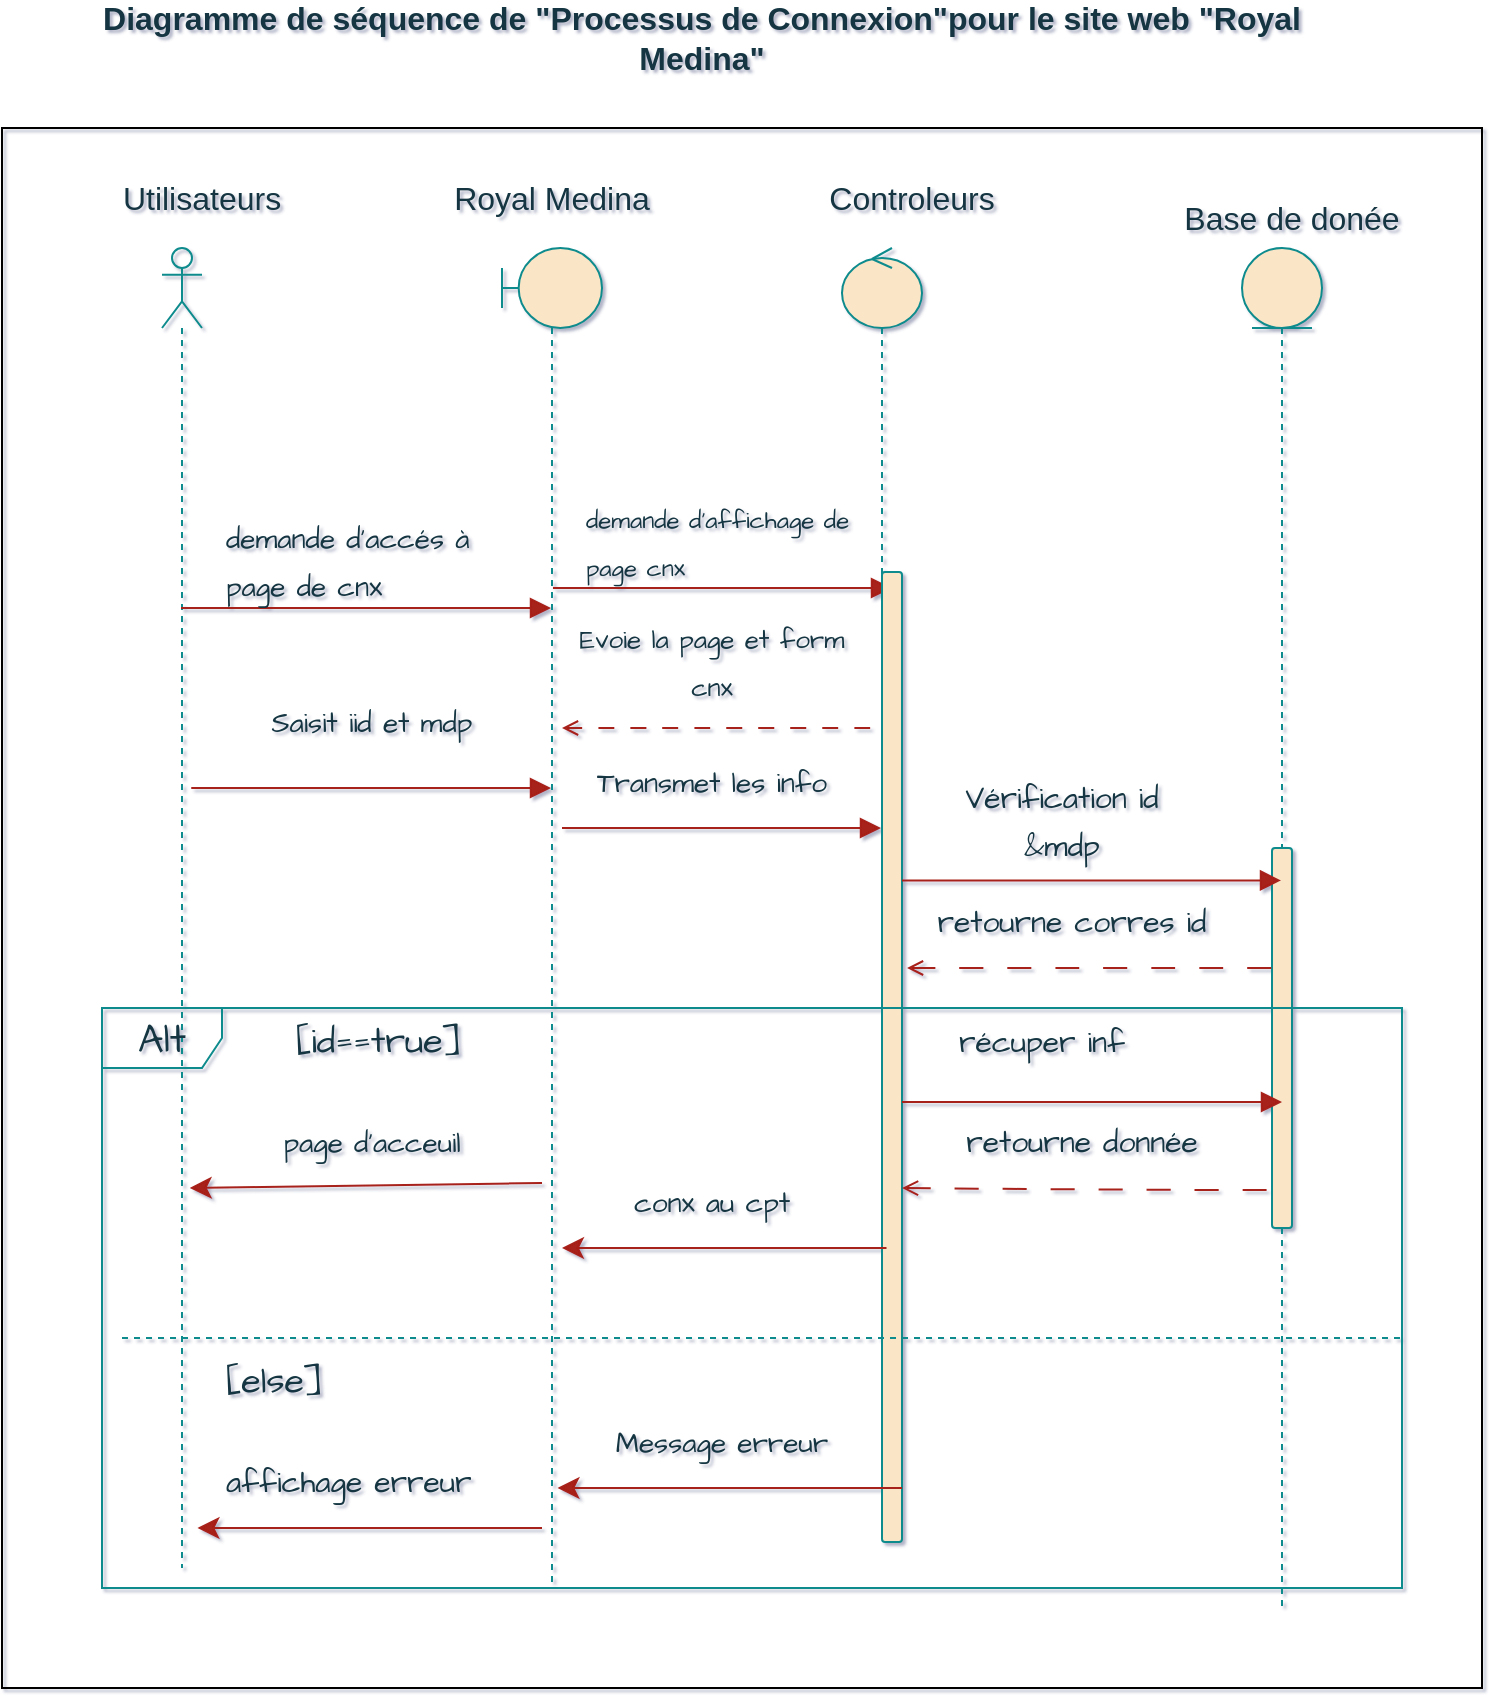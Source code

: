<mxfile version="22.1.9" type="github" pages="2">
  <diagram name="Page-1" id="Nd11_mU3OFcPKxNRGVO0">
    <mxGraphModel dx="1178" dy="902" grid="1" gridSize="10" guides="1" tooltips="1" connect="1" arrows="1" fold="1" page="0" pageScale="1" pageWidth="850" pageHeight="1100" math="0" shadow="1">
      <root>
        <mxCell id="0" />
        <mxCell id="1" parent="0" />
        <mxCell id="KlyAMwJV-SItp7Ch0cnU-1" value="" style="shape=umlLifeline;perimeter=lifelinePerimeter;whiteSpace=wrap;html=1;container=1;dropTarget=0;collapsible=0;recursiveResize=0;outlineConnect=0;portConstraint=eastwest;newEdgeStyle={&quot;curved&quot;:0,&quot;rounded&quot;:0};participant=umlActor;hachureGap=4;fontFamily=Architects Daughter;fontSource=https%3A%2F%2Ffonts.googleapis.com%2Fcss%3Ffamily%3DArchitects%2BDaughter;fontSize=20;fillStyle=auto;fillColor=none;strokeColor=#0F8B8D;gradientDirection=west;strokeWidth=1;shadow=0;glass=0;rounded=1;labelBackgroundColor=none;fontColor=#143642;" parent="1" vertex="1">
          <mxGeometry x="-80" y="-120" width="20" height="660" as="geometry" />
        </mxCell>
        <mxCell id="KlyAMwJV-SItp7Ch0cnU-2" value="" style="shape=umlLifeline;perimeter=lifelinePerimeter;whiteSpace=wrap;html=1;container=1;dropTarget=0;collapsible=0;recursiveResize=0;outlineConnect=0;portConstraint=eastwest;newEdgeStyle={&quot;curved&quot;:0,&quot;rounded&quot;:0};participant=umlBoundary;hachureGap=4;fontFamily=Architects Daughter;fontSource=https%3A%2F%2Ffonts.googleapis.com%2Fcss%3Ffamily%3DArchitects%2BDaughter;fontSize=20;size=40;labelBackgroundColor=none;fillColor=#FAE5C7;strokeColor=#0F8B8D;fontColor=#143642;rounded=1;" parent="1" vertex="1">
          <mxGeometry x="90" y="-120" width="50" height="670" as="geometry" />
        </mxCell>
        <mxCell id="KlyAMwJV-SItp7Ch0cnU-3" value="" style="shape=umlLifeline;perimeter=lifelinePerimeter;whiteSpace=wrap;html=1;container=1;dropTarget=0;collapsible=0;recursiveResize=0;outlineConnect=0;portConstraint=eastwest;newEdgeStyle={&quot;curved&quot;:0,&quot;rounded&quot;:0};participant=umlControl;hachureGap=4;fontFamily=Architects Daughter;fontSource=https%3A%2F%2Ffonts.googleapis.com%2Fcss%3Ffamily%3DArchitects%2BDaughter;fontSize=20;labelBackgroundColor=none;fillColor=#FAE5C7;strokeColor=#0F8B8D;fontColor=#143642;rounded=1;" parent="1" vertex="1">
          <mxGeometry x="260" y="-120" width="40" height="620" as="geometry" />
        </mxCell>
        <mxCell id="KlyAMwJV-SItp7Ch0cnU-4" value="" style="shape=umlLifeline;perimeter=lifelinePerimeter;whiteSpace=wrap;html=1;container=1;dropTarget=0;collapsible=0;recursiveResize=0;outlineConnect=0;portConstraint=eastwest;newEdgeStyle={&quot;curved&quot;:0,&quot;rounded&quot;:0};participant=umlEntity;hachureGap=4;fontFamily=Architects Daughter;fontSource=https%3A%2F%2Ffonts.googleapis.com%2Fcss%3Ffamily%3DArchitects%2BDaughter;fontSize=20;labelBackgroundColor=none;fillColor=#FAE5C7;strokeColor=#0F8B8D;fontColor=#143642;rounded=1;" parent="1" vertex="1">
          <mxGeometry x="460" y="-120" width="40" height="680" as="geometry" />
        </mxCell>
        <mxCell id="KlyAMwJV-SItp7Ch0cnU-26" value="" style="html=1;points=[[0,0,0,0,5],[0,1,0,0,-5],[1,0,0,0,5],[1,1,0,0,-5]];perimeter=orthogonalPerimeter;outlineConnect=0;targetShapes=umlLifeline;portConstraint=eastwest;newEdgeStyle={&quot;curved&quot;:0,&quot;rounded&quot;:0};hachureGap=4;fontFamily=Architects Daughter;fontSource=https%3A%2F%2Ffonts.googleapis.com%2Fcss%3Ffamily%3DArchitects%2BDaughter;fontSize=20;labelBackgroundColor=none;fillColor=#FAE5C7;strokeColor=#0F8B8D;fontColor=#143642;rounded=1;" parent="KlyAMwJV-SItp7Ch0cnU-4" vertex="1">
          <mxGeometry x="15" y="300" width="10" height="190" as="geometry" />
        </mxCell>
        <mxCell id="KlyAMwJV-SItp7Ch0cnU-5" value="" style="html=1;verticalAlign=bottom;endArrow=block;curved=1;hachureGap=4;fontFamily=Architects Daughter;fontSource=https%3A%2F%2Ffonts.googleapis.com%2Fcss%3Ffamily%3DArchitects%2BDaughter;fontSize=16;startSize=8;endSize=8;edgeStyle=none;labelBackgroundColor=none;strokeColor=#A8201A;fontColor=default;" parent="1" edge="1">
          <mxGeometry x="-0.022" y="70" width="80" relative="1" as="geometry">
            <mxPoint x="-70.5" y="60" as="sourcePoint" />
            <mxPoint x="114.5" y="60" as="targetPoint" />
            <Array as="points" />
            <mxPoint as="offset" />
          </mxGeometry>
        </mxCell>
        <mxCell id="KlyAMwJV-SItp7Ch0cnU-8" value="&lt;font style=&quot;font-size: 14px;&quot;&gt;demande d&#39;accés à page de cnx&lt;/font&gt;" style="text;strokeColor=none;fillColor=none;html=1;align=left;verticalAlign=middle;whiteSpace=wrap;rounded=1;fontSize=20;fontFamily=Architects Daughter;shadow=0;labelBackgroundColor=none;fontColor=#143642;" parent="1" vertex="1">
          <mxGeometry x="-50" y="20" width="130" height="30" as="geometry" />
        </mxCell>
        <mxCell id="KlyAMwJV-SItp7Ch0cnU-10" value="" style="html=1;verticalAlign=bottom;endArrow=none;curved=1;hachureGap=4;fontFamily=Architects Daughter;fontSource=https%3A%2F%2Ffonts.googleapis.com%2Fcss%3Ffamily%3DArchitects%2BDaughter;fontSize=16;startSize=6;endSize=5;edgeStyle=none;dashed=1;dashPattern=8 8;startArrow=open;startFill=0;endFill=0;strokeWidth=1;shadow=0;labelBackgroundColor=none;strokeColor=#A8201A;fontColor=default;" parent="1" edge="1">
          <mxGeometry x="-0.022" y="70" width="80" relative="1" as="geometry">
            <mxPoint x="120" y="120" as="sourcePoint" />
            <mxPoint x="284.5" y="120" as="targetPoint" />
            <Array as="points" />
            <mxPoint as="offset" />
          </mxGeometry>
        </mxCell>
        <mxCell id="KlyAMwJV-SItp7Ch0cnU-13" value="" style="html=1;verticalAlign=bottom;endArrow=block;curved=1;hachureGap=4;fontFamily=Architects Daughter;fontSource=https%3A%2F%2Ffonts.googleapis.com%2Fcss%3Ffamily%3DArchitects%2BDaughter;fontSize=16;startSize=8;endSize=8;edgeStyle=none;labelBackgroundColor=none;strokeColor=#A8201A;fontColor=default;" parent="1" edge="1">
          <mxGeometry x="-0.022" y="70" width="80" relative="1" as="geometry">
            <mxPoint x="115.5" y="50" as="sourcePoint" />
            <mxPoint x="285" y="50" as="targetPoint" />
            <Array as="points" />
            <mxPoint as="offset" />
          </mxGeometry>
        </mxCell>
        <mxCell id="KlyAMwJV-SItp7Ch0cnU-15" value="&lt;span style=&quot;font-size: 12px;&quot;&gt;demande d&#39;affichage de page cnx&lt;/span&gt;" style="text;html=1;strokeColor=none;fillColor=none;align=left;verticalAlign=middle;whiteSpace=wrap;rounded=1;fontSize=20;fontFamily=Architects Daughter;labelBackgroundColor=none;fontColor=#143642;" parent="1" vertex="1">
          <mxGeometry x="130" y="10" width="140" height="30" as="geometry" />
        </mxCell>
        <mxCell id="KlyAMwJV-SItp7Ch0cnU-19" value="&lt;font style=&quot;font-size: 13px;&quot;&gt;Evoie la page et form cnx&lt;/font&gt;" style="text;html=1;strokeColor=none;fillColor=none;align=center;verticalAlign=middle;whiteSpace=wrap;rounded=1;fontSize=20;fontFamily=Architects Daughter;labelBackgroundColor=none;fontColor=#143642;" parent="1" vertex="1">
          <mxGeometry x="125" y="70" width="140" height="30" as="geometry" />
        </mxCell>
        <mxCell id="KlyAMwJV-SItp7Ch0cnU-21" value="" style="html=1;verticalAlign=bottom;endArrow=block;curved=0;rounded=1;hachureGap=4;fontFamily=Architects Daughter;fontSource=https%3A%2F%2Ffonts.googleapis.com%2Fcss%3Ffamily%3DArchitects%2BDaughter;fontSize=16;startSize=8;endSize=8;edgeStyle=none;labelBackgroundColor=none;strokeColor=#A8201A;fontColor=default;" parent="1" edge="1">
          <mxGeometry x="0.25" y="10" width="80" relative="1" as="geometry">
            <mxPoint y="150" as="sourcePoint" />
            <mxPoint x="114.5" y="150" as="targetPoint" />
            <Array as="points">
              <mxPoint x="-70" y="150" />
            </Array>
            <mxPoint as="offset" />
          </mxGeometry>
        </mxCell>
        <mxCell id="KlyAMwJV-SItp7Ch0cnU-22" value="&lt;font style=&quot;font-size: 14px;&quot;&gt;&lt;font style=&quot;font-size: 14px;&quot;&gt;Sais&lt;/font&gt;it iid et mdp&lt;/font&gt;" style="text;html=1;strokeColor=none;fillColor=none;align=center;verticalAlign=middle;whiteSpace=wrap;rounded=1;fontSize=20;fontFamily=Architects Daughter;labelBackgroundColor=none;fontColor=#143642;" parent="1" vertex="1">
          <mxGeometry x="-60" y="100" width="170" height="30" as="geometry" />
        </mxCell>
        <mxCell id="KlyAMwJV-SItp7Ch0cnU-23" value="" style="html=1;verticalAlign=bottom;endArrow=block;curved=0;rounded=1;hachureGap=4;fontFamily=Architects Daughter;fontSource=https%3A%2F%2Ffonts.googleapis.com%2Fcss%3Ffamily%3DArchitects%2BDaughter;fontSize=16;startSize=8;endSize=8;edgeStyle=none;labelBackgroundColor=none;strokeColor=#A8201A;fontColor=default;" parent="1" target="KlyAMwJV-SItp7Ch0cnU-3" edge="1">
          <mxGeometry x="0.25" y="10" width="80" relative="1" as="geometry">
            <mxPoint x="120" y="170" as="sourcePoint" />
            <mxPoint x="234.5" y="170" as="targetPoint" />
            <Array as="points" />
            <mxPoint as="offset" />
          </mxGeometry>
        </mxCell>
        <mxCell id="KlyAMwJV-SItp7Ch0cnU-24" value="&lt;span style=&quot;font-size: 14px;&quot;&gt;Transmet les info&lt;/span&gt;" style="text;html=1;strokeColor=none;fillColor=none;align=center;verticalAlign=middle;whiteSpace=wrap;rounded=1;fontSize=20;fontFamily=Architects Daughter;labelBackgroundColor=none;fontColor=#143642;" parent="1" vertex="1">
          <mxGeometry x="110" y="130" width="170" height="30" as="geometry" />
        </mxCell>
        <mxCell id="KlyAMwJV-SItp7Ch0cnU-16" value="" style="html=1;points=[[0,0,0,0,5],[0,1,0,0,-5],[1,0,0,0,5],[1,1,0,0,-5]];perimeter=orthogonalPerimeter;outlineConnect=0;targetShapes=umlLifeline;portConstraint=eastwest;newEdgeStyle={&quot;curved&quot;:0,&quot;rounded&quot;:0};hachureGap=4;fontFamily=Architects Daughter;fontSource=https%3A%2F%2Ffonts.googleapis.com%2Fcss%3Ffamily%3DArchitects%2BDaughter;fontSize=20;labelBackgroundColor=none;fillColor=#FAE5C7;strokeColor=#0F8B8D;fontColor=#143642;rounded=1;" parent="1" vertex="1">
          <mxGeometry x="280" y="42" width="10" height="485" as="geometry" />
        </mxCell>
        <mxCell id="KlyAMwJV-SItp7Ch0cnU-28" value="&lt;span style=&quot;font-size: 15px;&quot;&gt;Vérification id &amp;amp;mdp&lt;/span&gt;" style="text;html=1;strokeColor=none;fillColor=none;align=center;verticalAlign=middle;whiteSpace=wrap;rounded=1;fontSize=20;fontFamily=Architects Daughter;labelBackgroundColor=none;fontColor=#143642;" parent="1" vertex="1">
          <mxGeometry x="310" y="150" width="120" height="30" as="geometry" />
        </mxCell>
        <mxCell id="KlyAMwJV-SItp7Ch0cnU-29" value="" style="html=1;verticalAlign=bottom;endArrow=none;hachureGap=4;fontFamily=Architects Daughter;fontSource=https%3A%2F%2Ffonts.googleapis.com%2Fcss%3Ffamily%3DArchitects%2BDaughter;fontSize=16;edgeStyle=none;startArrow=open;startFill=0;endFill=0;curved=1;dashed=1;dashPattern=12 12;movable=1;resizable=1;rotatable=1;deletable=1;editable=1;locked=0;connectable=1;endSize=5;labelBackgroundColor=none;strokeColor=#A8201A;fontColor=default;" parent="1" edge="1" target="KlyAMwJV-SItp7Ch0cnU-4">
          <mxGeometry x="0.25" y="10" width="80" relative="1" as="geometry">
            <mxPoint x="292.5" y="240" as="sourcePoint" />
            <mxPoint x="430" y="240" as="targetPoint" />
            <Array as="points" />
            <mxPoint as="offset" />
          </mxGeometry>
        </mxCell>
        <mxCell id="KlyAMwJV-SItp7Ch0cnU-30" value="&lt;font style=&quot;font-size: 15px;&quot;&gt;retourne corres id&lt;/font&gt;" style="text;html=1;strokeColor=none;fillColor=none;align=center;verticalAlign=middle;whiteSpace=wrap;rounded=1;fontSize=20;fontFamily=Architects Daughter;labelBackgroundColor=none;fontColor=#143642;" parent="1" vertex="1">
          <mxGeometry x="300" y="200" width="150" height="30" as="geometry" />
        </mxCell>
        <mxCell id="KlyAMwJV-SItp7Ch0cnU-31" value="Alt" style="shape=umlFrame;whiteSpace=wrap;html=1;pointerEvents=0;hachureGap=4;fontFamily=Architects Daughter;fontSource=https%3A%2F%2Ffonts.googleapis.com%2Fcss%3Ffamily%3DArchitects%2BDaughter;fontSize=20;fillColor=none;strokeColor=#0F8B8D;labelBackgroundColor=none;fontColor=#143642;rounded=1;" parent="1" vertex="1">
          <mxGeometry x="-110" y="260" width="650" height="290" as="geometry" />
        </mxCell>
        <mxCell id="KlyAMwJV-SItp7Ch0cnU-32" value="&lt;font style=&quot;font-size: 18px;&quot;&gt;[id==true]&lt;/font&gt;" style="text;html=1;strokeColor=none;fillColor=none;align=left;verticalAlign=middle;whiteSpace=wrap;rounded=1;fontSize=20;fontFamily=Architects Daughter;labelBackgroundColor=none;fontColor=#143642;" parent="1" vertex="1">
          <mxGeometry x="-15" y="260" width="60" height="30" as="geometry" />
        </mxCell>
        <mxCell id="KlyAMwJV-SItp7Ch0cnU-33" value="" style="html=1;verticalAlign=bottom;endArrow=block;curved=1;hachureGap=4;fontFamily=Architects Daughter;fontSource=https%3A%2F%2Ffonts.googleapis.com%2Fcss%3Ffamily%3DArchitects%2BDaughter;fontSize=16;startSize=8;endSize=8;edgeStyle=none;labelBackgroundColor=none;strokeColor=#A8201A;fontColor=default;" parent="1" edge="1">
          <mxGeometry x="0.25" y="10" width="80" relative="1" as="geometry">
            <mxPoint x="290" y="307" as="sourcePoint" />
            <mxPoint x="480" y="307" as="targetPoint" />
            <Array as="points" />
            <mxPoint as="offset" />
          </mxGeometry>
        </mxCell>
        <mxCell id="KlyAMwJV-SItp7Ch0cnU-34" value="&lt;span style=&quot;font-size: 15px;&quot;&gt;récuper inf&lt;/span&gt;" style="text;html=1;strokeColor=none;fillColor=none;align=center;verticalAlign=middle;whiteSpace=wrap;rounded=1;fontSize=20;fontFamily=Architects Daughter;labelBackgroundColor=none;fontColor=#143642;" parent="1" vertex="1">
          <mxGeometry x="300" y="260" width="120" height="30" as="geometry" />
        </mxCell>
        <mxCell id="KlyAMwJV-SItp7Ch0cnU-35" value="" style="html=1;verticalAlign=bottom;endArrow=none;hachureGap=4;fontFamily=Architects Daughter;fontSource=https%3A%2F%2Ffonts.googleapis.com%2Fcss%3Ffamily%3DArchitects%2BDaughter;fontSize=16;edgeStyle=none;startArrow=open;startFill=0;endFill=0;curved=1;dashed=1;dashPattern=12 12;movable=1;resizable=1;rotatable=1;deletable=1;editable=1;locked=0;connectable=1;endSize=5;labelBackgroundColor=none;strokeColor=#A8201A;fontColor=default;" parent="1" edge="1">
          <mxGeometry x="0.25" y="10" width="80" relative="1" as="geometry">
            <mxPoint x="290" y="350" as="sourcePoint" />
            <mxPoint x="475" y="351" as="targetPoint" />
            <Array as="points">
              <mxPoint x="400" y="351" />
            </Array>
            <mxPoint as="offset" />
          </mxGeometry>
        </mxCell>
        <mxCell id="KlyAMwJV-SItp7Ch0cnU-36" value="&lt;span style=&quot;font-size: 15px;&quot;&gt;retourne donnée&lt;/span&gt;" style="text;html=1;strokeColor=none;fillColor=none;align=center;verticalAlign=middle;whiteSpace=wrap;rounded=1;fontSize=20;fontFamily=Architects Daughter;labelBackgroundColor=none;fontColor=#143642;" parent="1" vertex="1">
          <mxGeometry x="310" y="310" width="140" height="30" as="geometry" />
        </mxCell>
        <mxCell id="KlyAMwJV-SItp7Ch0cnU-37" value="" style="html=1;verticalAlign=bottom;endArrow=none;curved=0;rounded=1;hachureGap=4;fontFamily=Architects Daughter;fontSource=https%3A%2F%2Ffonts.googleapis.com%2Fcss%3Ffamily%3DArchitects%2BDaughter;fontSize=16;startSize=8;endSize=8;edgeStyle=none;endFill=0;startArrow=classic;startFill=1;labelBackgroundColor=none;strokeColor=#A8201A;fontColor=default;" parent="1" edge="1">
          <mxGeometry x="0.25" y="10" width="80" relative="1" as="geometry">
            <mxPoint x="120" y="380" as="sourcePoint" />
            <mxPoint x="282.25" y="380" as="targetPoint" />
            <Array as="points" />
            <mxPoint as="offset" />
          </mxGeometry>
        </mxCell>
        <mxCell id="KlyAMwJV-SItp7Ch0cnU-38" value="&lt;span style=&quot;font-size: 14px;&quot;&gt;conx au cpt&lt;/span&gt;" style="text;html=1;strokeColor=none;fillColor=none;align=center;verticalAlign=middle;whiteSpace=wrap;rounded=1;fontSize=20;fontFamily=Architects Daughter;labelBackgroundColor=none;fontColor=#143642;" parent="1" vertex="1">
          <mxGeometry x="110" y="340" width="170" height="30" as="geometry" />
        </mxCell>
        <mxCell id="KlyAMwJV-SItp7Ch0cnU-40" value="&lt;span style=&quot;font-size: 14px;&quot;&gt;page d&#39;acceuil&lt;/span&gt;" style="text;html=1;strokeColor=none;fillColor=none;align=center;verticalAlign=middle;whiteSpace=wrap;rounded=1;fontSize=20;fontFamily=Architects Daughter;labelBackgroundColor=none;fontColor=#143642;" parent="1" vertex="1">
          <mxGeometry x="-60" y="310" width="170" height="30" as="geometry" />
        </mxCell>
        <mxCell id="KlyAMwJV-SItp7Ch0cnU-45" value="" style="line;strokeWidth=1;html=1;hachureGap=4;fontFamily=Architects Daughter;fontSource=https%3A%2F%2Ffonts.googleapis.com%2Fcss%3Ffamily%3DArchitects%2BDaughter;fontSize=20;dashed=1;labelBackgroundColor=none;fillColor=#FAE5C7;strokeColor=#0F8B8D;fontColor=#143642;rounded=1;" parent="1" vertex="1">
          <mxGeometry x="-100" y="420" width="640" height="10" as="geometry" />
        </mxCell>
        <mxCell id="KlyAMwJV-SItp7Ch0cnU-46" value="&lt;font style=&quot;font-size: 18px;&quot;&gt;[else]&lt;/font&gt;" style="text;html=1;strokeColor=none;fillColor=none;align=left;verticalAlign=middle;whiteSpace=wrap;rounded=1;fontSize=20;fontFamily=Architects Daughter;labelBackgroundColor=none;fontColor=#143642;" parent="1" vertex="1">
          <mxGeometry x="-50" y="430" width="60" height="30" as="geometry" />
        </mxCell>
        <mxCell id="KlyAMwJV-SItp7Ch0cnU-47" value="" style="html=1;verticalAlign=bottom;endArrow=none;curved=0;rounded=1;hachureGap=4;fontFamily=Architects Daughter;fontSource=https%3A%2F%2Ffonts.googleapis.com%2Fcss%3Ffamily%3DArchitects%2BDaughter;fontSize=16;startSize=8;endSize=8;edgeStyle=none;endFill=0;startArrow=classic;startFill=1;labelBackgroundColor=none;strokeColor=#A8201A;fontColor=default;" parent="1" edge="1">
          <mxGeometry x="0.25" y="10" width="80" relative="1" as="geometry">
            <mxPoint x="117.75" y="500" as="sourcePoint" />
            <mxPoint x="290" y="500" as="targetPoint" />
            <Array as="points">
              <mxPoint x="117.75" y="500" />
            </Array>
            <mxPoint as="offset" />
          </mxGeometry>
        </mxCell>
        <mxCell id="KlyAMwJV-SItp7Ch0cnU-48" value="" style="html=1;verticalAlign=bottom;endArrow=none;curved=0;rounded=1;hachureGap=4;fontFamily=Architects Daughter;fontSource=https%3A%2F%2Ffonts.googleapis.com%2Fcss%3Ffamily%3DArchitects%2BDaughter;fontSize=16;startSize=8;endSize=8;edgeStyle=none;endFill=0;startArrow=classic;startFill=1;labelBackgroundColor=none;strokeColor=#A8201A;fontColor=default;" parent="1" edge="1">
          <mxGeometry x="0.25" y="10" width="80" relative="1" as="geometry">
            <mxPoint x="-62.25" y="520" as="sourcePoint" />
            <mxPoint x="110" y="520" as="targetPoint" />
            <Array as="points">
              <mxPoint x="-62.25" y="520" />
            </Array>
            <mxPoint as="offset" />
          </mxGeometry>
        </mxCell>
        <mxCell id="KlyAMwJV-SItp7Ch0cnU-49" value="&lt;span style=&quot;font-size: 14px;&quot;&gt;Message erreur&lt;/span&gt;" style="text;html=1;strokeColor=none;fillColor=none;align=center;verticalAlign=middle;whiteSpace=wrap;rounded=1;fontSize=20;fontFamily=Architects Daughter;labelBackgroundColor=none;fontColor=#143642;" parent="1" vertex="1">
          <mxGeometry x="115" y="460" width="170" height="30" as="geometry" />
        </mxCell>
        <mxCell id="KlyAMwJV-SItp7Ch0cnU-50" value="&lt;font style=&quot;font-size: 15px;&quot;&gt;affichage erreur&lt;/font&gt;" style="text;html=1;strokeColor=none;fillColor=none;align=left;verticalAlign=middle;whiteSpace=wrap;rounded=1;fontSize=20;fontFamily=Architects Daughter;labelBackgroundColor=none;fontColor=#143642;" parent="1" vertex="1">
          <mxGeometry x="-50" y="480" width="170" height="30" as="geometry" />
        </mxCell>
        <mxCell id="NkfsUy3mcS2_WnQtPZab-2" value="Base de donée" style="text;html=1;strokeColor=none;fillColor=none;align=center;verticalAlign=middle;whiteSpace=wrap;rounded=0;fontSize=16;fontColor=#143642;" vertex="1" parent="1">
          <mxGeometry x="420" y="-150" width="130" height="30" as="geometry" />
        </mxCell>
        <mxCell id="NkfsUy3mcS2_WnQtPZab-3" value="Controleurs" style="text;html=1;strokeColor=none;fillColor=none;align=center;verticalAlign=middle;whiteSpace=wrap;rounded=0;fontSize=16;fontColor=#143642;" vertex="1" parent="1">
          <mxGeometry x="250" y="-160" width="90" height="30" as="geometry" />
        </mxCell>
        <mxCell id="NkfsUy3mcS2_WnQtPZab-4" value="Royal Medina" style="text;html=1;strokeColor=none;fillColor=none;align=center;verticalAlign=middle;whiteSpace=wrap;rounded=0;fontSize=16;fontColor=#143642;" vertex="1" parent="1">
          <mxGeometry x="60" y="-160" width="110" height="30" as="geometry" />
        </mxCell>
        <mxCell id="NkfsUy3mcS2_WnQtPZab-5" value="Utilisateurs" style="text;html=1;strokeColor=none;fillColor=none;align=center;verticalAlign=middle;whiteSpace=wrap;rounded=0;fontSize=16;fontColor=#143642;" vertex="1" parent="1">
          <mxGeometry x="-90" y="-160" width="60" height="30" as="geometry" />
        </mxCell>
        <mxCell id="NkfsUy3mcS2_WnQtPZab-7" value="" style="html=1;verticalAlign=bottom;endArrow=block;curved=0;rounded=1;hachureGap=4;fontFamily=Architects Daughter;fontSource=https%3A%2F%2Ffonts.googleapis.com%2Fcss%3Ffamily%3DArchitects%2BDaughter;fontSize=16;startSize=8;endSize=8;edgeStyle=none;labelBackgroundColor=none;strokeColor=#A8201A;fontColor=default;exitX=1;exitY=0.318;exitDx=0;exitDy=0;exitPerimeter=0;" edge="1" parent="1" source="KlyAMwJV-SItp7Ch0cnU-16" target="KlyAMwJV-SItp7Ch0cnU-4">
          <mxGeometry x="0.25" y="10" width="80" relative="1" as="geometry">
            <mxPoint x="300" y="199" as="sourcePoint" />
            <mxPoint x="460" y="199" as="targetPoint" />
            <Array as="points" />
            <mxPoint as="offset" />
          </mxGeometry>
        </mxCell>
        <mxCell id="NkfsUy3mcS2_WnQtPZab-10" value="" style="html=1;verticalAlign=bottom;endArrow=none;curved=0;rounded=1;hachureGap=4;fontFamily=Architects Daughter;fontSource=https%3A%2F%2Ffonts.googleapis.com%2Fcss%3Ffamily%3DArchitects%2BDaughter;fontSize=16;startSize=8;endSize=8;edgeStyle=none;endFill=0;startArrow=classic;startFill=1;labelBackgroundColor=none;strokeColor=#A8201A;fontColor=default;entryX=0;entryY=0.25;entryDx=0;entryDy=0;" edge="1" parent="1" target="KlyAMwJV-SItp7Ch0cnU-38">
          <mxGeometry x="0.25" y="10" width="80" relative="1" as="geometry">
            <mxPoint x="-66.12" y="350" as="sourcePoint" />
            <mxPoint x="96.13" y="350" as="targetPoint" />
            <Array as="points" />
            <mxPoint as="offset" />
          </mxGeometry>
        </mxCell>
        <mxCell id="NkfsUy3mcS2_WnQtPZab-12" value="" style="rounded=0;whiteSpace=wrap;html=1;fontSize=16;fillColor=none;" vertex="1" parent="1">
          <mxGeometry x="-160" y="-180" width="740" height="780" as="geometry" />
        </mxCell>
        <mxCell id="NkfsUy3mcS2_WnQtPZab-13" value="Diagramme de séquence de &quot;Processus de Connexion&quot;pour le site web &quot;Royal Medina&quot;" style="text;strokeColor=none;fillColor=none;html=1;align=center;verticalAlign=middle;whiteSpace=wrap;rounded=0;fontSize=16;fontColor=#143642;fontStyle=1" vertex="1" parent="1">
          <mxGeometry x="-130" y="-240" width="640" height="30" as="geometry" />
        </mxCell>
      </root>
    </mxGraphModel>
  </diagram>
  <diagram id="1dqXkTVln_4vb1Qr-e7x" name="Page-2">
    <mxGraphModel dx="1178" dy="1302" grid="1" gridSize="10" guides="1" tooltips="1" connect="1" arrows="1" fold="1" page="0" pageScale="1" pageWidth="850" pageHeight="1100" background="none" math="0" shadow="0">
      <root>
        <mxCell id="0" />
        <mxCell id="1" parent="0" />
        <mxCell id="XS9TiAXak9buhpkxVTVv-3" value="" style="rounded=0;whiteSpace=wrap;html=1;fontSize=16;fillColor=none;" vertex="1" parent="1">
          <mxGeometry x="170" y="-430" width="140" height="60" as="geometry" />
        </mxCell>
        <mxCell id="XS9TiAXak9buhpkxVTVv-6" value="" style="shape=umlLifeline;perimeter=lifelinePerimeter;whiteSpace=wrap;html=1;container=1;dropTarget=0;collapsible=0;recursiveResize=0;outlineConnect=0;portConstraint=eastwest;newEdgeStyle={&quot;curved&quot;:0,&quot;rounded&quot;:0};participant=umlActor;strokeColor=#333333;fontSize=16;fontColor=#1A1A1A;fillColor=#5D7F99;size=80;" vertex="1" parent="1">
          <mxGeometry x="-140" y="-430" width="30" height="820" as="geometry" />
        </mxCell>
        <mxCell id="XS9TiAXak9buhpkxVTVv-7" value="Utilisateur" style="text;align=center;fontStyle=1;verticalAlign=middle;spacingLeft=3;spacingRight=3;strokeColor=none;rotatable=0;points=[[0,0.5],[1,0.5]];portConstraint=eastwest;html=1;fontSize=16;fontColor=#1A1A1A;" vertex="1" parent="1">
          <mxGeometry x="-170" y="-320" width="100" height="30" as="geometry" />
        </mxCell>
        <mxCell id="XS9TiAXak9buhpkxVTVv-8" value="&amp;lt;&amp;lt;Systéme&amp;gt;&amp;gt;" style="text;align=center;fontStyle=1;verticalAlign=middle;spacingLeft=3;spacingRight=3;strokeColor=none;rotatable=0;points=[[0,0.5],[1,0.5]];portConstraint=eastwest;html=1;fontSize=16;fontColor=#1A1A1A;" vertex="1" parent="1">
          <mxGeometry x="200" y="-413" width="80" height="26" as="geometry" />
        </mxCell>
        <mxCell id="XS9TiAXak9buhpkxVTVv-9" value="" style="shape=umlLifeline;perimeter=lifelinePerimeter;whiteSpace=wrap;html=1;container=1;dropTarget=0;collapsible=0;recursiveResize=0;outlineConnect=0;portConstraint=eastwest;newEdgeStyle={&quot;curved&quot;:0,&quot;rounded&quot;:0};participant=umlEntity;strokeColor=#333333;fontSize=16;fontColor=#1A1A1A;fillColor=#5D7F99;size=0;" vertex="1" parent="1">
          <mxGeometry x="152.5" y="-369" width="175" height="900" as="geometry" />
        </mxCell>
        <mxCell id="XS9TiAXak9buhpkxVTVv-28" value="Loop" style="shape=umlFrame;whiteSpace=wrap;html=1;pointerEvents=0;strokeColor=#333333;fontSize=16;fontColor=#1A1A1A;fillColor=#5D7F99;" vertex="1" parent="XS9TiAXak9buhpkxVTVv-9">
          <mxGeometry x="-390" y="380" width="565" height="430" as="geometry" />
        </mxCell>
        <mxCell id="XS9TiAXak9buhpkxVTVv-10" value="Gestion Paiment" style="shape=umlFrame;whiteSpace=wrap;html=1;pointerEvents=0;strokeColor=#333333;fontSize=16;fontColor=#1A1A1A;fillColor=#5D7F99;width=140;height=20;" vertex="1" parent="1">
          <mxGeometry x="-250" y="-500" width="650" height="950" as="geometry" />
        </mxCell>
        <mxCell id="XS9TiAXak9buhpkxVTVv-11" value="Selectionner les produits&amp;nbsp;" style="html=1;verticalAlign=bottom;endArrow=block;curved=0;rounded=0;strokeColor=#736CA8;fontSize=12;fontColor=#1A1A1A;startSize=8;endSize=8;edgeStyle=none;" edge="1" parent="1">
          <mxGeometry x="0.001" width="80" relative="1" as="geometry">
            <mxPoint x="-120" y="-260" as="sourcePoint" />
            <mxPoint x="230" y="-260" as="targetPoint" />
            <mxPoint as="offset" />
          </mxGeometry>
        </mxCell>
        <mxCell id="XS9TiAXak9buhpkxVTVv-13" value="Accés au panier" style="html=1;verticalAlign=bottom;endArrow=block;curved=0;rounded=0;strokeColor=#736CA8;fontSize=12;fontColor=#1A1A1A;startSize=8;endSize=8;edgeStyle=none;" edge="1" parent="1">
          <mxGeometry x="0.001" width="80" relative="1" as="geometry">
            <mxPoint x="-120" y="-210" as="sourcePoint" />
            <mxPoint x="230" y="-210" as="targetPoint" />
            <mxPoint as="offset" />
          </mxGeometry>
        </mxCell>
        <mxCell id="XS9TiAXak9buhpkxVTVv-14" value="" style="html=1;points=[[0,0,0,0,5],[0,1,0,0,-5],[1,0,0,0,5],[1,1,0,0,-5]];perimeter=orthogonalPerimeter;outlineConnect=0;targetShapes=umlLifeline;portConstraint=eastwest;newEdgeStyle={&quot;curved&quot;:0,&quot;rounded&quot;:0};strokeColor=#D0CEE2;fontSize=16;fontColor=#1A1A1A;fillColor=#5D7F99;" vertex="1" parent="1">
          <mxGeometry x="235" y="-270" width="10" height="70" as="geometry" />
        </mxCell>
        <mxCell id="XS9TiAXak9buhpkxVTVv-16" value="Affichage des commandes sélectionnée" style="html=1;verticalAlign=bottom;endArrow=none;curved=0;rounded=0;strokeColor=#736CA8;fontSize=12;fontColor=#1A1A1A;startSize=8;endSize=8;edgeStyle=none;dashed=1;dashPattern=12 12;endFill=0;startArrow=block;startFill=1;" edge="1" parent="1">
          <mxGeometry width="80" relative="1" as="geometry">
            <mxPoint x="-115" y="-150" as="sourcePoint" />
            <mxPoint x="235" y="-150" as="targetPoint" />
            <mxPoint as="offset" />
          </mxGeometry>
        </mxCell>
        <mxCell id="XS9TiAXak9buhpkxVTVv-17" value="Sélectionner option payements&amp;nbsp;" style="html=1;verticalAlign=bottom;endArrow=block;curved=0;rounded=0;strokeColor=#736CA8;fontSize=12;fontColor=#1A1A1A;startSize=8;endSize=8;edgeStyle=none;" edge="1" parent="1">
          <mxGeometry width="80" relative="1" as="geometry">
            <mxPoint x="-120" y="-110" as="sourcePoint" />
            <mxPoint x="230" y="-110" as="targetPoint" />
            <mxPoint as="offset" />
          </mxGeometry>
        </mxCell>
        <mxCell id="XS9TiAXak9buhpkxVTVv-18" value="Sélectionner le mode de payements&amp;nbsp;" style="html=1;verticalAlign=bottom;endArrow=block;curved=0;rounded=0;strokeColor=#736CA8;fontSize=12;fontColor=#1A1A1A;startSize=8;endSize=8;edgeStyle=none;" edge="1" parent="1">
          <mxGeometry width="80" relative="1" as="geometry">
            <mxPoint x="-120" y="-60" as="sourcePoint" />
            <mxPoint x="230" y="-60" as="targetPoint" />
            <mxPoint as="offset" />
          </mxGeometry>
        </mxCell>
        <mxCell id="XS9TiAXak9buhpkxVTVv-19" value="" style="html=1;points=[[0,0,0,0,5],[0,1,0,0,-5],[1,0,0,0,5],[1,1,0,0,-5]];perimeter=orthogonalPerimeter;outlineConnect=0;targetShapes=umlLifeline;portConstraint=eastwest;newEdgeStyle={&quot;curved&quot;:0,&quot;rounded&quot;:0};strokeColor=#D0CEE2;fontSize=16;fontColor=#1A1A1A;fillColor=#5D7F99;" vertex="1" parent="1">
          <mxGeometry x="235" y="-161" width="10" height="151" as="geometry" />
        </mxCell>
        <mxCell id="XS9TiAXak9buhpkxVTVv-20" value="Rediriger vers la page d&#39;info pour CB" style="html=1;verticalAlign=bottom;endArrow=none;curved=0;rounded=0;strokeColor=#736CA8;fontSize=12;fontColor=#1A1A1A;startSize=8;endSize=8;edgeStyle=none;dashed=1;dashPattern=12 12;endFill=0;startArrow=block;startFill=1;" edge="1" parent="1">
          <mxGeometry x="0.029" y="10" width="80" relative="1" as="geometry">
            <mxPoint x="-120" y="-10" as="sourcePoint" />
            <mxPoint x="230" y="-10" as="targetPoint" />
            <mxPoint as="offset" />
          </mxGeometry>
        </mxCell>
        <mxCell id="XS9TiAXak9buhpkxVTVv-21" value="Fournit les info de Carte Bancaire" style="html=1;verticalAlign=bottom;endArrow=block;curved=0;rounded=0;strokeColor=#736CA8;fontSize=12;fontColor=#1A1A1A;startSize=8;endSize=8;edgeStyle=none;" edge="1" parent="1">
          <mxGeometry width="80" relative="1" as="geometry">
            <mxPoint x="-115" y="50" as="sourcePoint" />
            <mxPoint x="235" y="50" as="targetPoint" />
            <mxPoint as="offset" />
          </mxGeometry>
        </mxCell>
        <mxCell id="XS9TiAXak9buhpkxVTVv-29" value="" style="html=1;points=[[0,0,0,0,5],[0,1,0,0,-5],[1,0,0,0,5],[1,1,0,0,-5]];perimeter=orthogonalPerimeter;outlineConnect=0;targetShapes=umlLifeline;portConstraint=eastwest;newEdgeStyle={&quot;curved&quot;:0,&quot;rounded&quot;:0};strokeColor=#D0CEE2;fontSize=16;fontColor=#1A1A1A;fillColor=#5D7F99;" vertex="1" parent="1">
          <mxGeometry x="235" y="20" width="10" height="80" as="geometry" />
        </mxCell>
        <mxCell id="XS9TiAXak9buhpkxVTVv-30" value="Verifier &lt;br&gt;solde" style="html=1;align=left;spacingLeft=2;endArrow=block;rounded=0;edgeStyle=orthogonalEdgeStyle;curved=0;rounded=0;strokeColor=#736CA8;fontSize=12;fontColor=#1A1A1A;startSize=8;endSize=8;" edge="1" parent="1">
          <mxGeometry x="0.012" relative="1" as="geometry">
            <mxPoint x="245" y="60" as="sourcePoint" />
            <Array as="points">
              <mxPoint x="275" y="60" />
              <mxPoint x="275" y="90" />
            </Array>
            <mxPoint x="250" y="90" as="targetPoint" />
            <mxPoint as="offset" />
          </mxGeometry>
        </mxCell>
        <mxCell id="XS9TiAXak9buhpkxVTVv-33" value="&lt;font style=&quot;font-size: 11px;&quot;&gt;[pour chaque cartee bancaire]&lt;/font&gt;" style="text;strokeColor=none;fillColor=none;html=1;align=left;verticalAlign=middle;whiteSpace=wrap;rounded=0;fontSize=16;fontColor=#1A1A1A;fontStyle=1" vertex="1" parent="1">
          <mxGeometry x="-220" y="45" width="90" height="30" as="geometry" />
        </mxCell>
        <mxCell id="XS9TiAXak9buhpkxVTVv-34" value="Alt" style="shape=umlFrame;whiteSpace=wrap;html=1;pointerEvents=0;strokeColor=#333333;fontSize=16;fontColor=#1A1A1A;fillColor=#5D7F99;" vertex="1" parent="1">
          <mxGeometry x="-220" y="110" width="530" height="190" as="geometry" />
        </mxCell>
        <mxCell id="XS9TiAXak9buhpkxVTVv-36" value="&lt;font style=&quot;font-size: 11px;&quot;&gt;[solde&amp;gt;=PrixCmd]&lt;/font&gt;" style="text;strokeColor=none;fillColor=none;html=1;align=center;verticalAlign=middle;whiteSpace=wrap;rounded=0;fontSize=16;fontColor=#1A1A1A;fontStyle=1" vertex="1" parent="1">
          <mxGeometry x="-150" y="110" width="80" height="30" as="geometry" />
        </mxCell>
        <mxCell id="XS9TiAXak9buhpkxVTVv-37" value="Confirmation de paiment réussie" style="html=1;verticalAlign=bottom;endArrow=none;curved=0;rounded=0;strokeColor=#736CA8;fontSize=12;fontColor=#1A1A1A;startSize=8;endSize=8;edgeStyle=none;dashed=1;dashPattern=12 12;endFill=0;startArrow=block;startFill=1;" edge="1" parent="1">
          <mxGeometry x="0.029" y="10" width="80" relative="1" as="geometry">
            <mxPoint x="-120" y="170" as="sourcePoint" />
            <mxPoint x="230" y="170" as="targetPoint" />
            <mxPoint as="offset" />
          </mxGeometry>
        </mxCell>
        <mxCell id="XS9TiAXak9buhpkxVTVv-39" value="Solde insuffisant" style="html=1;verticalAlign=bottom;endArrow=none;curved=0;rounded=0;strokeColor=#736CA8;fontSize=12;fontColor=#1A1A1A;startSize=8;endSize=8;edgeStyle=none;dashed=1;dashPattern=12 12;endFill=0;startArrow=block;startFill=1;" edge="1" parent="1">
          <mxGeometry x="0.029" y="10" width="80" relative="1" as="geometry">
            <mxPoint x="-120" y="260" as="sourcePoint" />
            <mxPoint x="230" y="260" as="targetPoint" />
            <mxPoint as="offset" />
          </mxGeometry>
        </mxCell>
        <mxCell id="XS9TiAXak9buhpkxVTVv-41" value="" style="html=1;verticalAlign=bottom;endArrow=none;curved=0;rounded=0;strokeColor=#736CA8;fontSize=12;fontColor=#1A1A1A;startSize=8;endSize=8;edgeStyle=none;dashed=1;dashPattern=12 12;endFill=0;startArrow=none;startFill=0;" edge="1" parent="1">
          <mxGeometry x="0.029" y="10" width="80" relative="1" as="geometry">
            <mxPoint x="-220" y="204.5" as="sourcePoint" />
            <mxPoint x="130" y="205" as="targetPoint" />
            <Array as="points">
              <mxPoint x="-20" y="205" />
              <mxPoint x="310" y="205" />
            </Array>
            <mxPoint as="offset" />
          </mxGeometry>
        </mxCell>
        <mxCell id="XS9TiAXak9buhpkxVTVv-42" value="&lt;font style=&quot;font-size: 11px;&quot;&gt;[else]&lt;/font&gt;" style="text;strokeColor=none;fillColor=none;html=1;align=center;verticalAlign=middle;whiteSpace=wrap;rounded=0;fontSize=16;fontColor=#1A1A1A;fontStyle=1" vertex="1" parent="1">
          <mxGeometry x="-230" y="210" width="80" height="30" as="geometry" />
        </mxCell>
        <mxCell id="XS9TiAXak9buhpkxVTVv-43" value="" style="html=1;points=[[0,0,0,0,5],[0,1,0,0,-5],[1,0,0,0,5],[1,1,0,0,-5]];perimeter=orthogonalPerimeter;outlineConnect=0;targetShapes=umlLifeline;portConstraint=eastwest;newEdgeStyle={&quot;curved&quot;:0,&quot;rounded&quot;:0};strokeColor=#D0CEE2;fontSize=16;fontColor=#1A1A1A;fillColor=#5D7F99;" vertex="1" parent="1">
          <mxGeometry x="235" y="165" width="10" height="105" as="geometry" />
        </mxCell>
      </root>
    </mxGraphModel>
  </diagram>
</mxfile>
